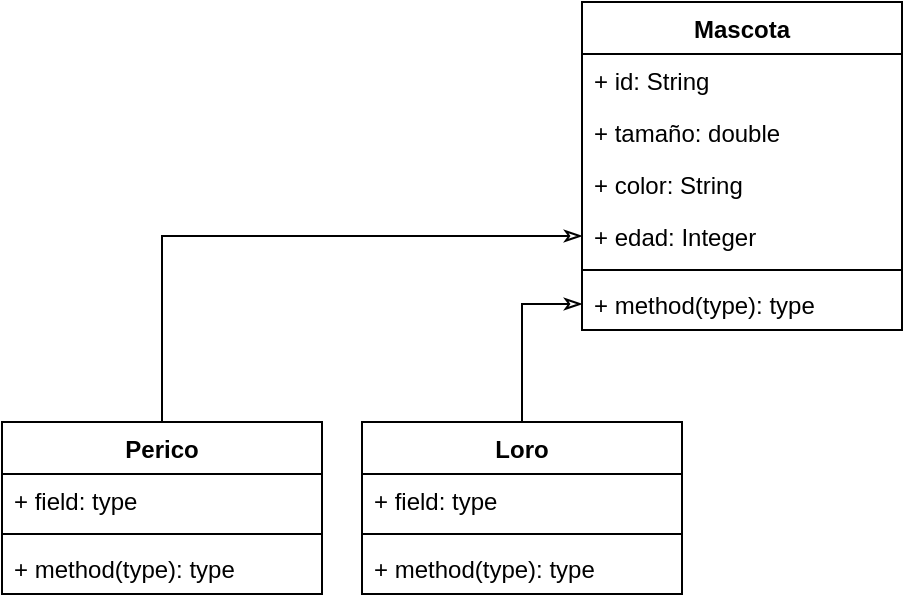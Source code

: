 <mxfile version="14.6.1" type="github">
  <diagram id="C5RBs43oDa-KdzZeNtuy" name="Page-1">
    <mxGraphModel dx="782" dy="475" grid="1" gridSize="10" guides="1" tooltips="1" connect="1" arrows="1" fold="1" page="1" pageScale="1" pageWidth="827" pageHeight="1169" math="0" shadow="0">
      <root>
        <mxCell id="WIyWlLk6GJQsqaUBKTNV-0" />
        <mxCell id="WIyWlLk6GJQsqaUBKTNV-1" parent="WIyWlLk6GJQsqaUBKTNV-0" />
        <mxCell id="DjAYcGECoamUWYkJBPNM-15" value="Mascota" style="swimlane;fontStyle=1;align=center;verticalAlign=top;childLayout=stackLayout;horizontal=1;startSize=26;horizontalStack=0;resizeParent=1;resizeParentMax=0;resizeLast=0;collapsible=1;marginBottom=0;" vertex="1" parent="WIyWlLk6GJQsqaUBKTNV-1">
          <mxGeometry x="320" y="110" width="160" height="164" as="geometry" />
        </mxCell>
        <mxCell id="DjAYcGECoamUWYkJBPNM-19" value="+ id: String" style="text;strokeColor=none;fillColor=none;align=left;verticalAlign=top;spacingLeft=4;spacingRight=4;overflow=hidden;rotatable=0;points=[[0,0.5],[1,0.5]];portConstraint=eastwest;" vertex="1" parent="DjAYcGECoamUWYkJBPNM-15">
          <mxGeometry y="26" width="160" height="26" as="geometry" />
        </mxCell>
        <mxCell id="DjAYcGECoamUWYkJBPNM-20" value="+ tamaño: double&#xa;" style="text;strokeColor=none;fillColor=none;align=left;verticalAlign=top;spacingLeft=4;spacingRight=4;overflow=hidden;rotatable=0;points=[[0,0.5],[1,0.5]];portConstraint=eastwest;" vertex="1" parent="DjAYcGECoamUWYkJBPNM-15">
          <mxGeometry y="52" width="160" height="26" as="geometry" />
        </mxCell>
        <mxCell id="DjAYcGECoamUWYkJBPNM-21" value="+ color: String" style="text;strokeColor=none;fillColor=none;align=left;verticalAlign=top;spacingLeft=4;spacingRight=4;overflow=hidden;rotatable=0;points=[[0,0.5],[1,0.5]];portConstraint=eastwest;" vertex="1" parent="DjAYcGECoamUWYkJBPNM-15">
          <mxGeometry y="78" width="160" height="26" as="geometry" />
        </mxCell>
        <mxCell id="DjAYcGECoamUWYkJBPNM-16" value="+ edad: Integer" style="text;strokeColor=none;fillColor=none;align=left;verticalAlign=top;spacingLeft=4;spacingRight=4;overflow=hidden;rotatable=0;points=[[0,0.5],[1,0.5]];portConstraint=eastwest;" vertex="1" parent="DjAYcGECoamUWYkJBPNM-15">
          <mxGeometry y="104" width="160" height="26" as="geometry" />
        </mxCell>
        <mxCell id="DjAYcGECoamUWYkJBPNM-17" value="" style="line;strokeWidth=1;fillColor=none;align=left;verticalAlign=middle;spacingTop=-1;spacingLeft=3;spacingRight=3;rotatable=0;labelPosition=right;points=[];portConstraint=eastwest;" vertex="1" parent="DjAYcGECoamUWYkJBPNM-15">
          <mxGeometry y="130" width="160" height="8" as="geometry" />
        </mxCell>
        <mxCell id="DjAYcGECoamUWYkJBPNM-18" value="+ method(type): type" style="text;strokeColor=none;fillColor=none;align=left;verticalAlign=top;spacingLeft=4;spacingRight=4;overflow=hidden;rotatable=0;points=[[0,0.5],[1,0.5]];portConstraint=eastwest;" vertex="1" parent="DjAYcGECoamUWYkJBPNM-15">
          <mxGeometry y="138" width="160" height="26" as="geometry" />
        </mxCell>
        <mxCell id="DjAYcGECoamUWYkJBPNM-32" style="edgeStyle=orthogonalEdgeStyle;rounded=0;orthogonalLoop=1;jettySize=auto;html=1;endArrow=classicThin;endFill=0;" edge="1" parent="WIyWlLk6GJQsqaUBKTNV-1" source="DjAYcGECoamUWYkJBPNM-22" target="DjAYcGECoamUWYkJBPNM-16">
          <mxGeometry relative="1" as="geometry" />
        </mxCell>
        <mxCell id="DjAYcGECoamUWYkJBPNM-22" value="Perico" style="swimlane;fontStyle=1;align=center;verticalAlign=top;childLayout=stackLayout;horizontal=1;startSize=26;horizontalStack=0;resizeParent=1;resizeParentMax=0;resizeLast=0;collapsible=1;marginBottom=0;" vertex="1" parent="WIyWlLk6GJQsqaUBKTNV-1">
          <mxGeometry x="30" y="320" width="160" height="86" as="geometry" />
        </mxCell>
        <mxCell id="DjAYcGECoamUWYkJBPNM-23" value="+ field: type" style="text;strokeColor=none;fillColor=none;align=left;verticalAlign=top;spacingLeft=4;spacingRight=4;overflow=hidden;rotatable=0;points=[[0,0.5],[1,0.5]];portConstraint=eastwest;" vertex="1" parent="DjAYcGECoamUWYkJBPNM-22">
          <mxGeometry y="26" width="160" height="26" as="geometry" />
        </mxCell>
        <mxCell id="DjAYcGECoamUWYkJBPNM-24" value="" style="line;strokeWidth=1;fillColor=none;align=left;verticalAlign=middle;spacingTop=-1;spacingLeft=3;spacingRight=3;rotatable=0;labelPosition=right;points=[];portConstraint=eastwest;" vertex="1" parent="DjAYcGECoamUWYkJBPNM-22">
          <mxGeometry y="52" width="160" height="8" as="geometry" />
        </mxCell>
        <mxCell id="DjAYcGECoamUWYkJBPNM-25" value="+ method(type): type" style="text;strokeColor=none;fillColor=none;align=left;verticalAlign=top;spacingLeft=4;spacingRight=4;overflow=hidden;rotatable=0;points=[[0,0.5],[1,0.5]];portConstraint=eastwest;" vertex="1" parent="DjAYcGECoamUWYkJBPNM-22">
          <mxGeometry y="60" width="160" height="26" as="geometry" />
        </mxCell>
        <mxCell id="DjAYcGECoamUWYkJBPNM-31" style="edgeStyle=orthogonalEdgeStyle;rounded=0;orthogonalLoop=1;jettySize=auto;html=1;endArrow=classicThin;endFill=0;" edge="1" parent="WIyWlLk6GJQsqaUBKTNV-1" source="DjAYcGECoamUWYkJBPNM-26" target="DjAYcGECoamUWYkJBPNM-18">
          <mxGeometry relative="1" as="geometry" />
        </mxCell>
        <mxCell id="DjAYcGECoamUWYkJBPNM-26" value="Loro" style="swimlane;fontStyle=1;align=center;verticalAlign=top;childLayout=stackLayout;horizontal=1;startSize=26;horizontalStack=0;resizeParent=1;resizeParentMax=0;resizeLast=0;collapsible=1;marginBottom=0;" vertex="1" parent="WIyWlLk6GJQsqaUBKTNV-1">
          <mxGeometry x="210" y="320" width="160" height="86" as="geometry" />
        </mxCell>
        <mxCell id="DjAYcGECoamUWYkJBPNM-27" value="+ field: type" style="text;strokeColor=none;fillColor=none;align=left;verticalAlign=top;spacingLeft=4;spacingRight=4;overflow=hidden;rotatable=0;points=[[0,0.5],[1,0.5]];portConstraint=eastwest;" vertex="1" parent="DjAYcGECoamUWYkJBPNM-26">
          <mxGeometry y="26" width="160" height="26" as="geometry" />
        </mxCell>
        <mxCell id="DjAYcGECoamUWYkJBPNM-28" value="" style="line;strokeWidth=1;fillColor=none;align=left;verticalAlign=middle;spacingTop=-1;spacingLeft=3;spacingRight=3;rotatable=0;labelPosition=right;points=[];portConstraint=eastwest;" vertex="1" parent="DjAYcGECoamUWYkJBPNM-26">
          <mxGeometry y="52" width="160" height="8" as="geometry" />
        </mxCell>
        <mxCell id="DjAYcGECoamUWYkJBPNM-29" value="+ method(type): type" style="text;strokeColor=none;fillColor=none;align=left;verticalAlign=top;spacingLeft=4;spacingRight=4;overflow=hidden;rotatable=0;points=[[0,0.5],[1,0.5]];portConstraint=eastwest;" vertex="1" parent="DjAYcGECoamUWYkJBPNM-26">
          <mxGeometry y="60" width="160" height="26" as="geometry" />
        </mxCell>
      </root>
    </mxGraphModel>
  </diagram>
</mxfile>
